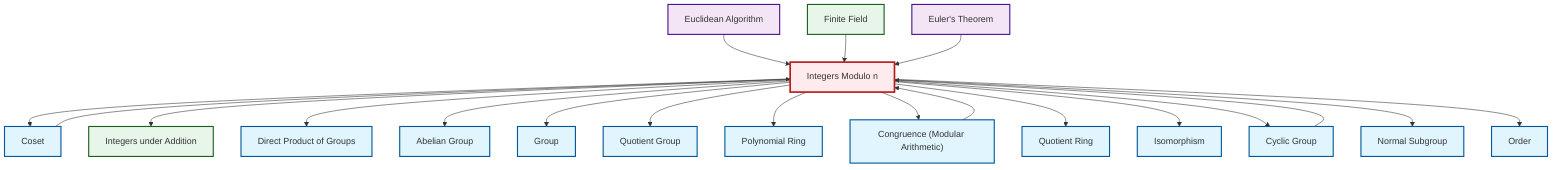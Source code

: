 graph TD
    classDef definition fill:#e1f5fe,stroke:#01579b,stroke-width:2px
    classDef theorem fill:#f3e5f5,stroke:#4a148c,stroke-width:2px
    classDef axiom fill:#fff3e0,stroke:#e65100,stroke-width:2px
    classDef example fill:#e8f5e9,stroke:#1b5e20,stroke-width:2px
    classDef current fill:#ffebee,stroke:#b71c1c,stroke-width:3px
    ex-integers-addition["Integers under Addition"]:::example
    def-normal-subgroup["Normal Subgroup"]:::definition
    def-polynomial-ring["Polynomial Ring"]:::definition
    ex-finite-field["Finite Field"]:::example
    def-cyclic-group["Cyclic Group"]:::definition
    thm-euclidean-algorithm["Euclidean Algorithm"]:::theorem
    ex-quotient-integers-mod-n["Integers Modulo n"]:::example
    def-abelian-group["Abelian Group"]:::definition
    def-quotient-group["Quotient Group"]:::definition
    def-group["Group"]:::definition
    thm-euler["Euler's Theorem"]:::theorem
    def-order["Order"]:::definition
    def-quotient-ring["Quotient Ring"]:::definition
    def-direct-product["Direct Product of Groups"]:::definition
    def-congruence["Congruence (Modular Arithmetic)"]:::definition
    def-coset["Coset"]:::definition
    def-isomorphism["Isomorphism"]:::definition
    ex-quotient-integers-mod-n --> def-coset
    ex-quotient-integers-mod-n --> ex-integers-addition
    ex-quotient-integers-mod-n --> def-direct-product
    ex-quotient-integers-mod-n --> def-abelian-group
    ex-quotient-integers-mod-n --> def-group
    def-congruence --> ex-quotient-integers-mod-n
    ex-quotient-integers-mod-n --> def-quotient-group
    ex-quotient-integers-mod-n --> def-polynomial-ring
    thm-euclidean-algorithm --> ex-quotient-integers-mod-n
    ex-finite-field --> ex-quotient-integers-mod-n
    def-cyclic-group --> ex-quotient-integers-mod-n
    ex-quotient-integers-mod-n --> def-congruence
    thm-euler --> ex-quotient-integers-mod-n
    ex-quotient-integers-mod-n --> def-quotient-ring
    ex-quotient-integers-mod-n --> def-isomorphism
    ex-quotient-integers-mod-n --> def-cyclic-group
    def-coset --> ex-quotient-integers-mod-n
    ex-quotient-integers-mod-n --> def-normal-subgroup
    ex-quotient-integers-mod-n --> def-order
    class ex-quotient-integers-mod-n current